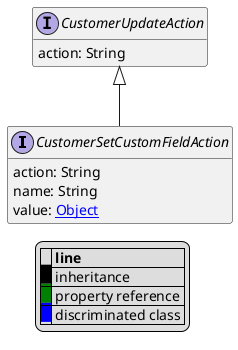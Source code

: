 @startuml

hide empty fields
hide empty methods
legend
|= |= line |
|<back:black>   </back>| inheritance |
|<back:green>   </back>| property reference |
|<back:blue>   </back>| discriminated class |
endlegend
interface CustomerSetCustomFieldAction [[CustomerSetCustomFieldAction.svg]] extends CustomerUpdateAction {
    action: String
    name: String
    value: [[Object.svg Object]]
}
interface CustomerUpdateAction [[CustomerUpdateAction.svg]]  {
    action: String
}





@enduml
